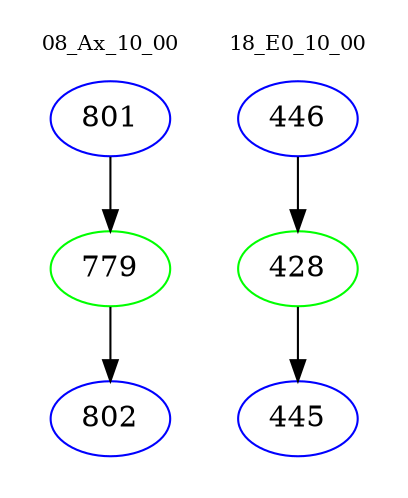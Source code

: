 digraph{
subgraph cluster_0 {
color = white
label = "08_Ax_10_00";
fontsize=10;
T0_801 [label="801", color="blue"]
T0_801 -> T0_779 [color="black"]
T0_779 [label="779", color="green"]
T0_779 -> T0_802 [color="black"]
T0_802 [label="802", color="blue"]
}
subgraph cluster_1 {
color = white
label = "18_E0_10_00";
fontsize=10;
T1_446 [label="446", color="blue"]
T1_446 -> T1_428 [color="black"]
T1_428 [label="428", color="green"]
T1_428 -> T1_445 [color="black"]
T1_445 [label="445", color="blue"]
}
}
